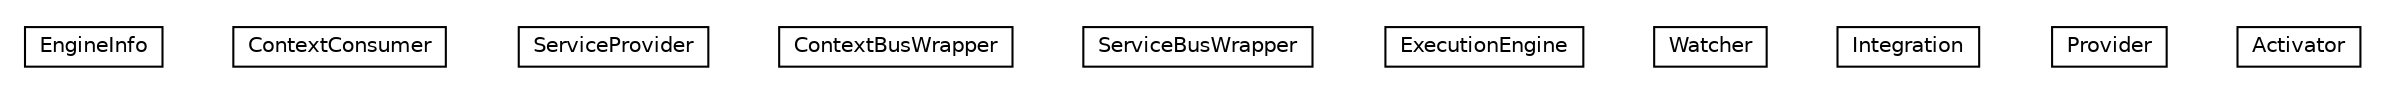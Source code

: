 #!/usr/local/bin/dot
#
# Class diagram 
# Generated by UMLGraph version R5_6-24-gf6e263 (http://www.umlgraph.org/)
#

digraph G {
	edge [fontname="Helvetica",fontsize=10,labelfontname="Helvetica",labelfontsize=10];
	node [fontname="Helvetica",fontsize=10,shape=plaintext];
	nodesep=0.25;
	ranksep=0.5;
	// org.universAAL.service.orchestrator.EngineInfo
	c0 [label=<<table title="org.universAAL.service.orchestrator.EngineInfo" border="0" cellborder="1" cellspacing="0" cellpadding="2" port="p" href="./EngineInfo.html">
		<tr><td><table border="0" cellspacing="0" cellpadding="1">
<tr><td align="center" balign="center"> EngineInfo </td></tr>
		</table></td></tr>
		</table>>, URL="./EngineInfo.html", fontname="Helvetica", fontcolor="black", fontsize=10.0];
	// org.universAAL.service.orchestrator.ContextConsumer
	c1 [label=<<table title="org.universAAL.service.orchestrator.ContextConsumer" border="0" cellborder="1" cellspacing="0" cellpadding="2" port="p" href="./ContextConsumer.html">
		<tr><td><table border="0" cellspacing="0" cellpadding="1">
<tr><td align="center" balign="center"> ContextConsumer </td></tr>
		</table></td></tr>
		</table>>, URL="./ContextConsumer.html", fontname="Helvetica", fontcolor="black", fontsize=10.0];
	// org.universAAL.service.orchestrator.ServiceProvider
	c2 [label=<<table title="org.universAAL.service.orchestrator.ServiceProvider" border="0" cellborder="1" cellspacing="0" cellpadding="2" port="p" href="./ServiceProvider.html">
		<tr><td><table border="0" cellspacing="0" cellpadding="1">
<tr><td align="center" balign="center"> ServiceProvider </td></tr>
		</table></td></tr>
		</table>>, URL="./ServiceProvider.html", fontname="Helvetica", fontcolor="black", fontsize=10.0];
	// org.universAAL.service.orchestrator.ContextBusWrapper
	c3 [label=<<table title="org.universAAL.service.orchestrator.ContextBusWrapper" border="0" cellborder="1" cellspacing="0" cellpadding="2" port="p" href="./ContextBusWrapper.html">
		<tr><td><table border="0" cellspacing="0" cellpadding="1">
<tr><td align="center" balign="center"> ContextBusWrapper </td></tr>
		</table></td></tr>
		</table>>, URL="./ContextBusWrapper.html", fontname="Helvetica", fontcolor="black", fontsize=10.0];
	// org.universAAL.service.orchestrator.ServiceBusWrapper
	c4 [label=<<table title="org.universAAL.service.orchestrator.ServiceBusWrapper" border="0" cellborder="1" cellspacing="0" cellpadding="2" port="p" href="./ServiceBusWrapper.html">
		<tr><td><table border="0" cellspacing="0" cellpadding="1">
<tr><td align="center" balign="center"> ServiceBusWrapper </td></tr>
		</table></td></tr>
		</table>>, URL="./ServiceBusWrapper.html", fontname="Helvetica", fontcolor="black", fontsize=10.0];
	// org.universAAL.service.orchestrator.ExecutionEngine
	c5 [label=<<table title="org.universAAL.service.orchestrator.ExecutionEngine" border="0" cellborder="1" cellspacing="0" cellpadding="2" port="p" href="./ExecutionEngine.html">
		<tr><td><table border="0" cellspacing="0" cellpadding="1">
<tr><td align="center" balign="center"> ExecutionEngine </td></tr>
		</table></td></tr>
		</table>>, URL="./ExecutionEngine.html", fontname="Helvetica", fontcolor="black", fontsize=10.0];
	// org.universAAL.service.orchestrator.Watcher
	c6 [label=<<table title="org.universAAL.service.orchestrator.Watcher" border="0" cellborder="1" cellspacing="0" cellpadding="2" port="p" href="./Watcher.html">
		<tr><td><table border="0" cellspacing="0" cellpadding="1">
<tr><td align="center" balign="center"> Watcher </td></tr>
		</table></td></tr>
		</table>>, URL="./Watcher.html", fontname="Helvetica", fontcolor="black", fontsize=10.0];
	// org.universAAL.service.orchestrator.Integration
	c7 [label=<<table title="org.universAAL.service.orchestrator.Integration" border="0" cellborder="1" cellspacing="0" cellpadding="2" port="p" href="./Integration.html">
		<tr><td><table border="0" cellspacing="0" cellpadding="1">
<tr><td align="center" balign="center"> Integration </td></tr>
		</table></td></tr>
		</table>>, URL="./Integration.html", fontname="Helvetica", fontcolor="black", fontsize=10.0];
	// org.universAAL.service.orchestrator.Provider
	c8 [label=<<table title="org.universAAL.service.orchestrator.Provider" border="0" cellborder="1" cellspacing="0" cellpadding="2" port="p" href="./Provider.html">
		<tr><td><table border="0" cellspacing="0" cellpadding="1">
<tr><td align="center" balign="center"> Provider </td></tr>
		</table></td></tr>
		</table>>, URL="./Provider.html", fontname="Helvetica", fontcolor="black", fontsize=10.0];
	// org.universAAL.service.orchestrator.Activator
	c9 [label=<<table title="org.universAAL.service.orchestrator.Activator" border="0" cellborder="1" cellspacing="0" cellpadding="2" port="p" href="./Activator.html">
		<tr><td><table border="0" cellspacing="0" cellpadding="1">
<tr><td align="center" balign="center"> Activator </td></tr>
		</table></td></tr>
		</table>>, URL="./Activator.html", fontname="Helvetica", fontcolor="black", fontsize=10.0];
}

